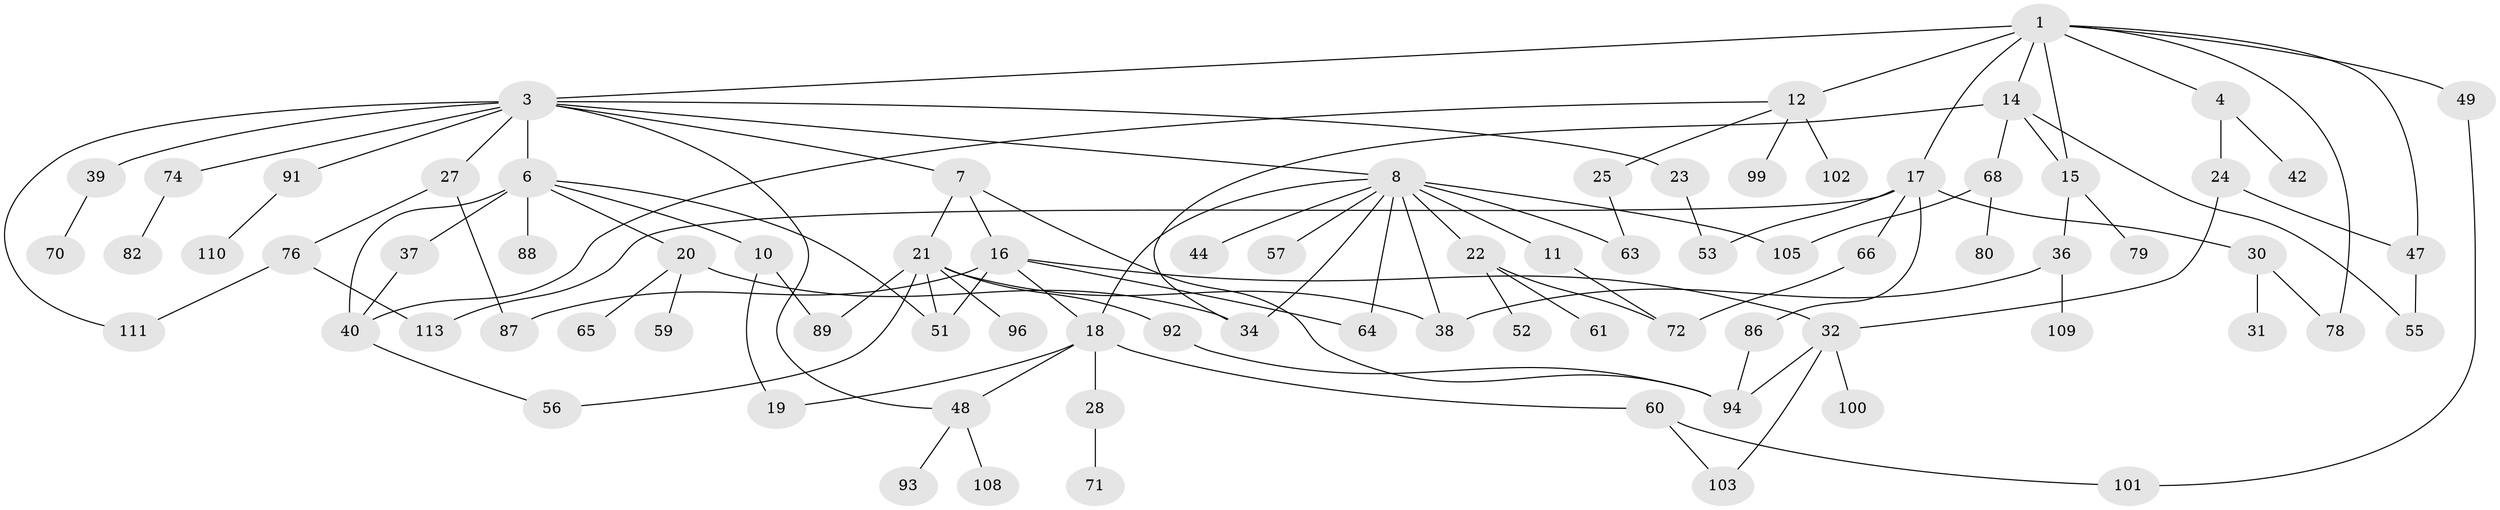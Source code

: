 // original degree distribution, {8: 0.008695652173913044, 4: 0.0782608695652174, 7: 0.034782608695652174, 3: 0.26956521739130435, 6: 0.017391304347826087, 2: 0.30434782608695654, 5: 0.034782608695652174, 1: 0.25217391304347825}
// Generated by graph-tools (version 1.1) at 2025/10/02/27/25 16:10:53]
// undirected, 80 vertices, 111 edges
graph export_dot {
graph [start="1"]
  node [color=gray90,style=filled];
  1 [super="+2"];
  3 [super="+5"];
  4;
  6 [super="+13"];
  7;
  8 [super="+9"];
  10;
  11 [super="+29"];
  12 [super="+46"];
  14 [super="+114"];
  15 [super="+26"];
  16 [super="+54"];
  17 [super="+67"];
  18 [super="+35"];
  19;
  20 [super="+33"];
  21 [super="+43"];
  22 [super="+45"];
  23 [super="+75"];
  24 [super="+81"];
  25 [super="+50"];
  27;
  28;
  30 [super="+84"];
  31;
  32 [super="+85"];
  34 [super="+77"];
  36 [super="+106"];
  37;
  38 [super="+41"];
  39;
  40;
  42 [super="+62"];
  44;
  47;
  48 [super="+73"];
  49;
  51 [super="+58"];
  52;
  53 [super="+69"];
  55 [super="+95"];
  56 [super="+83"];
  57;
  59;
  60 [super="+104"];
  61;
  63;
  64;
  65;
  66;
  68;
  70;
  71;
  72 [super="+90"];
  74 [super="+97"];
  76;
  78;
  79;
  80;
  82;
  86;
  87 [super="+98"];
  88;
  89;
  91;
  92;
  93;
  94 [super="+112"];
  96;
  99;
  100;
  101 [super="+107"];
  102;
  103;
  105;
  108;
  109;
  110;
  111 [super="+115"];
  113;
  1 -- 3;
  1 -- 12 [weight=2];
  1 -- 14;
  1 -- 17;
  1 -- 49;
  1 -- 78;
  1 -- 4;
  1 -- 15;
  1 -- 47;
  3 -- 8;
  3 -- 27;
  3 -- 74;
  3 -- 91;
  3 -- 111;
  3 -- 48;
  3 -- 7;
  3 -- 23;
  3 -- 6;
  3 -- 39;
  4 -- 24;
  4 -- 42;
  6 -- 10;
  6 -- 37;
  6 -- 51;
  6 -- 88;
  6 -- 40;
  6 -- 20;
  7 -- 16;
  7 -- 21;
  7 -- 94;
  8 -- 18;
  8 -- 63;
  8 -- 64;
  8 -- 38;
  8 -- 22;
  8 -- 105;
  8 -- 11 [weight=2];
  8 -- 44;
  8 -- 57;
  8 -- 34;
  10 -- 19;
  10 -- 89;
  11 -- 72;
  12 -- 25;
  12 -- 99;
  12 -- 40;
  12 -- 102;
  14 -- 34;
  14 -- 68;
  14 -- 55;
  14 -- 15;
  15 -- 36;
  15 -- 79;
  16 -- 32;
  16 -- 64;
  16 -- 51;
  16 -- 18;
  16 -- 87;
  17 -- 30;
  17 -- 66;
  17 -- 113;
  17 -- 53;
  17 -- 86;
  18 -- 28;
  18 -- 60;
  18 -- 19;
  18 -- 48;
  20 -- 65;
  20 -- 34;
  20 -- 59;
  21 -- 89;
  21 -- 96;
  21 -- 38;
  21 -- 51;
  21 -- 92;
  21 -- 56;
  22 -- 61;
  22 -- 72;
  22 -- 52;
  23 -- 53;
  24 -- 47;
  24 -- 32;
  25 -- 63;
  27 -- 76;
  27 -- 87;
  28 -- 71;
  30 -- 31;
  30 -- 78;
  32 -- 94;
  32 -- 100;
  32 -- 103;
  36 -- 109;
  36 -- 38;
  37 -- 40;
  39 -- 70;
  40 -- 56;
  47 -- 55;
  48 -- 108;
  48 -- 93;
  49 -- 101;
  60 -- 103;
  60 -- 101;
  66 -- 72;
  68 -- 80;
  68 -- 105;
  74 -- 82;
  76 -- 111;
  76 -- 113;
  86 -- 94;
  91 -- 110;
  92 -- 94;
}
